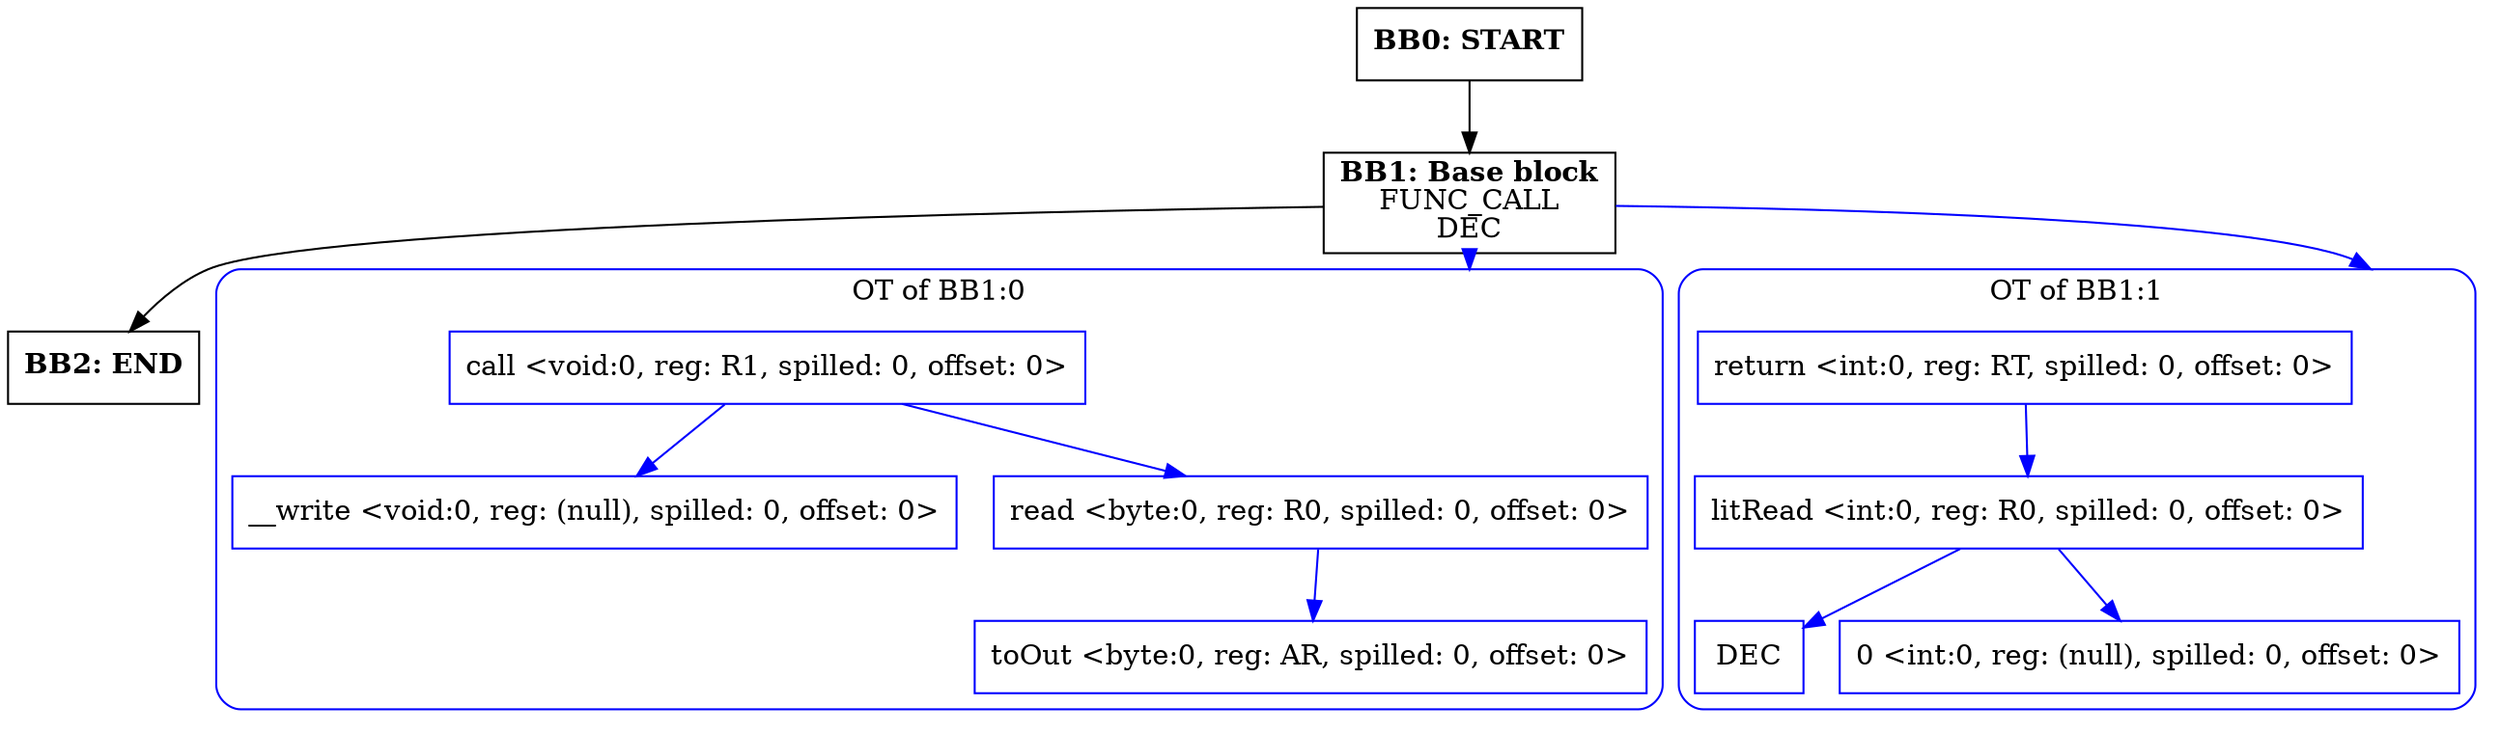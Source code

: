 digraph CFG {
    compound=true;
    graph [splines=true];
    node [shape=rectangle];

    BB2 [label=<<B>BB2: END</B><BR ALIGN="CENTER"/>>];
    BB1 [label=<<B>BB1: Base block</B><BR ALIGN="CENTER"/>FUNC_CALL<BR ALIGN="CENTER"/>DEC<BR ALIGN="CENTER"/>>];
    subgraph cluster_instruction0 {
        label = "OT of BB1:0";
        style=rounded;
        color=blue;
        entry0 [shape=point, style=invis];
        node0 [label="call <void:0, reg: R1, spilled: 0, offset: 0>", color=blue];
        node1 [label="__write <void:0, reg: (null), spilled: 0, offset: 0>", color=blue];
        node0 -> node1[color=blue];
        node2 [label="read <byte:0, reg: R0, spilled: 0, offset: 0>", color=blue];
        node3 [label="toOut <byte:0, reg: AR, spilled: 0, offset: 0>", color=blue];
        node2 -> node3[color=blue];
        node0 -> node2[color=blue];
    }
    BB1 -> entry0 [lhead=cluster_instruction0, color=blue];
    subgraph cluster_instruction1 {
        label = "OT of BB1:1";
        style=rounded;
        color=blue;
        entry1 [shape=point, style=invis];
        node4 [label="return <int:0, reg: RT, spilled: 0, offset: 0>", color=blue];
        node5 [label="litRead <int:0, reg: R0, spilled: 0, offset: 0>", color=blue];
        node6 [label="DEC", color=blue];
        node5 -> node6[color=blue];
        node7 [label="0 <int:0, reg: (null), spilled: 0, offset: 0>", color=blue];
        node5 -> node7[color=blue];
        node4 -> node5[color=blue];
    }
    BB1 -> entry1 [lhead=cluster_instruction1, color=blue];
    BB0 [label=<<B>BB0: START</B><BR ALIGN="CENTER"/>>];

    BB1 -> BB2;
    BB0 -> BB1;
}
